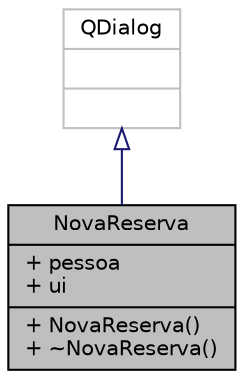 digraph "NovaReserva"
{
  edge [fontname="Helvetica",fontsize="10",labelfontname="Helvetica",labelfontsize="10"];
  node [fontname="Helvetica",fontsize="10",shape=record];
  Node1 [label="{NovaReserva\n|+ pessoa\l+ ui\l|+ NovaReserva()\l+ ~NovaReserva()\l}",height=0.2,width=0.4,color="black", fillcolor="grey75", style="filled", fontcolor="black"];
  Node2 -> Node1 [dir="back",color="midnightblue",fontsize="10",style="solid",arrowtail="onormal"];
  Node2 [label="{QDialog\n||}",height=0.2,width=0.4,color="grey75", fillcolor="white", style="filled"];
}
